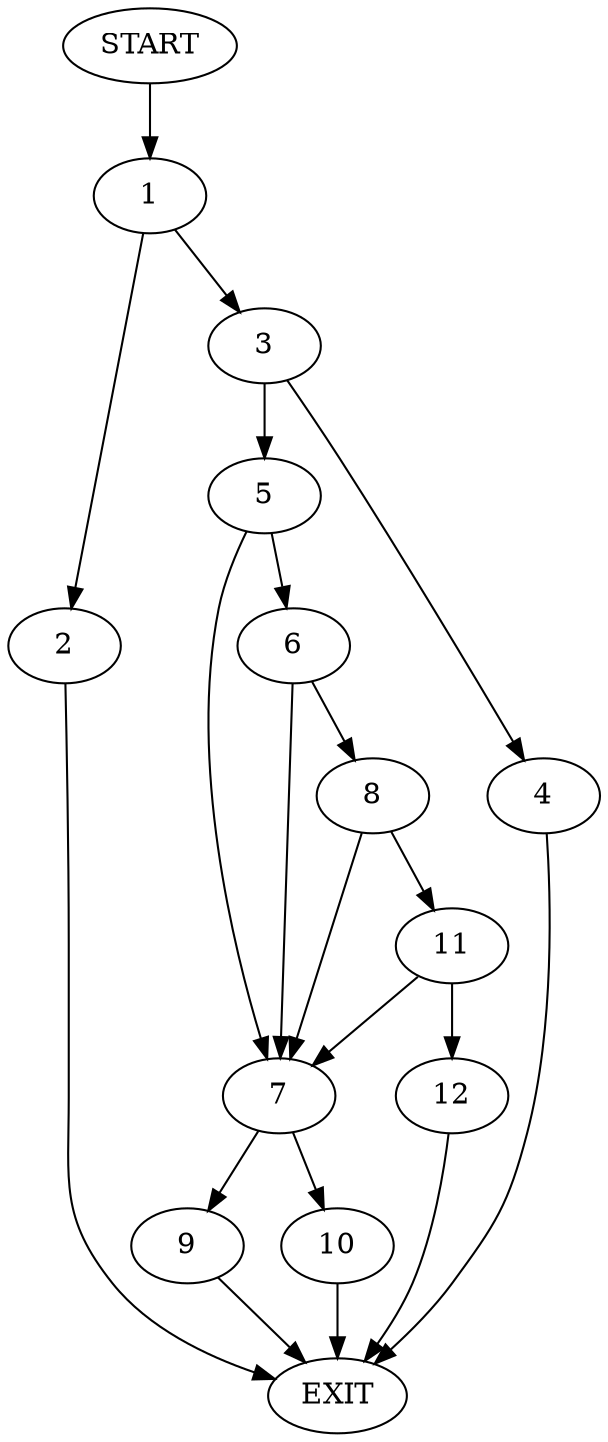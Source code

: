digraph {
0 [label="START"]
13 [label="EXIT"]
0 -> 1
1 -> 2
1 -> 3
3 -> 4
3 -> 5
2 -> 13
4 -> 13
5 -> 6
5 -> 7
6 -> 8
6 -> 7
7 -> 9
7 -> 10
8 -> 11
8 -> 7
11 -> 12
11 -> 7
12 -> 13
10 -> 13
9 -> 13
}
